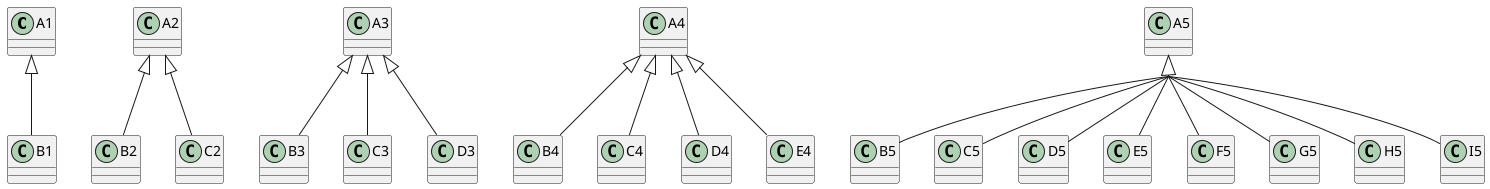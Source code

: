 @startuml

skinparam groupInheritance 5

A1 <|-- B1

A2 <|-- B2
A2 <|-- C2

A3 <|-- B3
A3 <|-- C3
A3 <|-- D3

A4 <|-- B4
A4 <|-- C4
A4 <|-- D4
A4 <|-- E4

A5 <|-- B5
A5 <|-- C5
A5 <|-- D5
A5 <|-- E5
A5 <|-- F5
A5 <|-- G5
A5 <|-- H5
A5 <|-- I5

@enduml